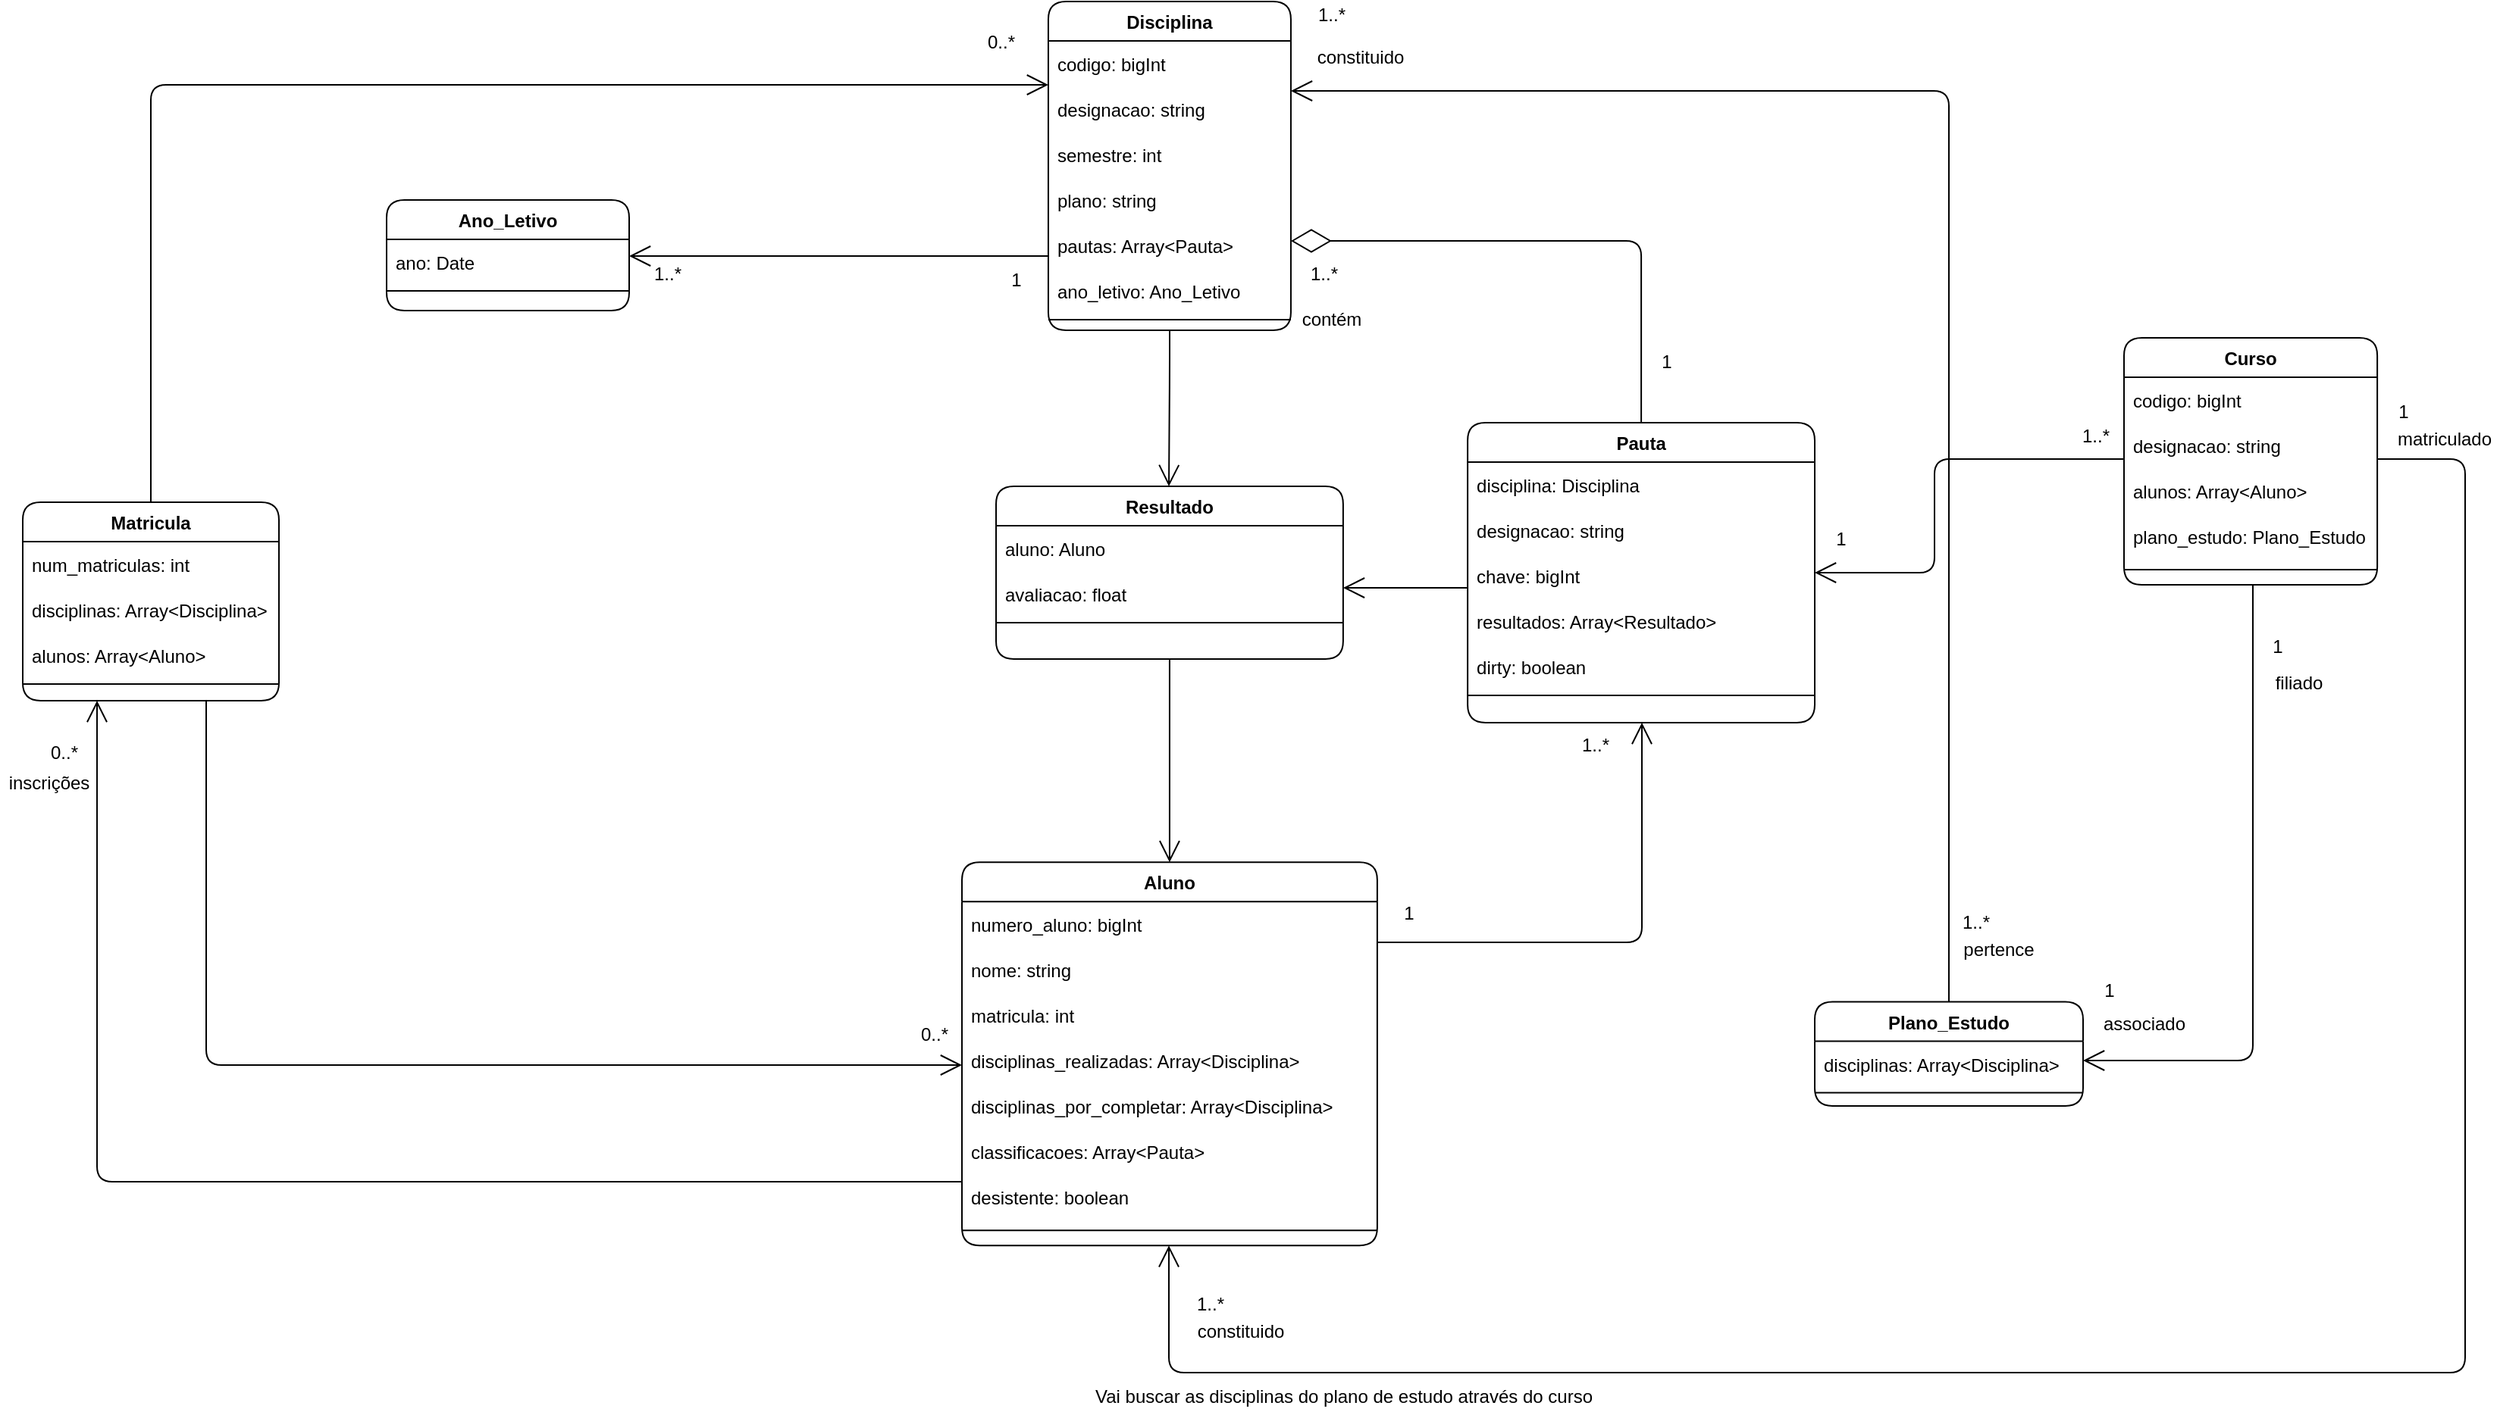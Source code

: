<mxfile version="15.8.7" type="device" pages="2"><diagram id="C5RBs43oDa-KdzZeNtuy" name="Domain"><mxGraphModel dx="2551" dy="853" grid="0" gridSize="10" guides="1" tooltips="1" connect="1" arrows="1" fold="1" page="0" pageScale="1" pageWidth="827" pageHeight="1169" background="#ffffff" math="0" shadow="0"><root><mxCell id="WIyWlLk6GJQsqaUBKTNV-0"/><mxCell id="WIyWlLk6GJQsqaUBKTNV-1" parent="WIyWlLk6GJQsqaUBKTNV-0"/><mxCell id="zkfFHV4jXpPFQw0GAbJ--6" value="Aluno" style="swimlane;fontStyle=1;align=center;verticalAlign=top;childLayout=stackLayout;horizontal=1;startSize=26;horizontalStack=0;resizeParent=1;resizeLast=0;collapsible=1;marginBottom=0;shadow=0;strokeWidth=1;rounded=1;" parent="WIyWlLk6GJQsqaUBKTNV-1" vertex="1"><mxGeometry x="-551.5" y="699.13" width="273.94" height="253" as="geometry"><mxRectangle x="130" y="380" width="160" height="26" as="alternateBounds"/></mxGeometry></mxCell><mxCell id="UR2TJBWsBLScbNiVcRSA-15" value="numero_aluno: bigInt" style="text;strokeColor=none;fillColor=none;align=left;verticalAlign=middle;spacingLeft=4;spacingRight=4;overflow=hidden;points=[[0,0.5],[1,0.5]];portConstraint=eastwest;rotatable=0;rounded=1;" parent="zkfFHV4jXpPFQw0GAbJ--6" vertex="1"><mxGeometry y="26" width="273.94" height="30" as="geometry"/></mxCell><mxCell id="UR2TJBWsBLScbNiVcRSA-27" value="nome: string" style="text;strokeColor=none;fillColor=none;align=left;verticalAlign=middle;spacingLeft=4;spacingRight=4;overflow=hidden;points=[[0,0.5],[1,0.5]];portConstraint=eastwest;rotatable=0;rounded=1;" parent="zkfFHV4jXpPFQw0GAbJ--6" vertex="1"><mxGeometry y="56" width="273.94" height="30" as="geometry"/></mxCell><mxCell id="UR2TJBWsBLScbNiVcRSA-31" value="matricula: int" style="text;strokeColor=none;fillColor=none;align=left;verticalAlign=middle;spacingLeft=4;spacingRight=4;overflow=hidden;points=[[0,0.5],[1,0.5]];portConstraint=eastwest;rotatable=0;rounded=1;" parent="zkfFHV4jXpPFQw0GAbJ--6" vertex="1"><mxGeometry y="86" width="273.94" height="30" as="geometry"/></mxCell><mxCell id="UR2TJBWsBLScbNiVcRSA-32" value="disciplinas_realizadas: Array&lt;Disciplina&gt;" style="text;strokeColor=none;fillColor=none;align=left;verticalAlign=middle;spacingLeft=4;spacingRight=4;overflow=hidden;points=[[0,0.5],[1,0.5]];portConstraint=eastwest;rotatable=0;rounded=1;" parent="zkfFHV4jXpPFQw0GAbJ--6" vertex="1"><mxGeometry y="116" width="273.94" height="30" as="geometry"/></mxCell><mxCell id="uTA94WAb0osCj5oo_hm_-12" value="disciplinas_por_completar: Array&lt;Disciplina&gt;" style="text;strokeColor=none;fillColor=none;align=left;verticalAlign=middle;spacingLeft=4;spacingRight=4;overflow=hidden;points=[[0,0.5],[1,0.5]];portConstraint=eastwest;rotatable=0;rounded=1;" parent="zkfFHV4jXpPFQw0GAbJ--6" vertex="1"><mxGeometry y="146" width="273.94" height="30" as="geometry"/></mxCell><mxCell id="UR2TJBWsBLScbNiVcRSA-33" value="classificacoes: Array&lt;Pauta&gt;" style="text;strokeColor=none;fillColor=none;align=left;verticalAlign=middle;spacingLeft=4;spacingRight=4;overflow=hidden;points=[[0,0.5],[1,0.5]];portConstraint=eastwest;rotatable=0;rounded=1;" parent="zkfFHV4jXpPFQw0GAbJ--6" vertex="1"><mxGeometry y="176" width="273.94" height="30" as="geometry"/></mxCell><mxCell id="UR2TJBWsBLScbNiVcRSA-49" value="desistente: boolean" style="text;strokeColor=none;fillColor=none;align=left;verticalAlign=middle;spacingLeft=4;spacingRight=4;overflow=hidden;points=[[0,0.5],[1,0.5]];portConstraint=eastwest;rotatable=0;rounded=1;" parent="zkfFHV4jXpPFQw0GAbJ--6" vertex="1"><mxGeometry y="206" width="273.94" height="30" as="geometry"/></mxCell><mxCell id="zkfFHV4jXpPFQw0GAbJ--9" value="" style="line;html=1;strokeWidth=1;align=left;verticalAlign=middle;spacingTop=-1;spacingLeft=3;spacingRight=3;rotatable=0;labelPosition=right;points=[];portConstraint=eastwest;rounded=1;" parent="zkfFHV4jXpPFQw0GAbJ--6" vertex="1"><mxGeometry y="236" width="273.94" height="14" as="geometry"/></mxCell><mxCell id="zkfFHV4jXpPFQw0GAbJ--13" value="Disciplina" style="swimlane;fontStyle=1;align=center;verticalAlign=top;childLayout=stackLayout;horizontal=1;startSize=26;horizontalStack=0;resizeParent=1;resizeLast=0;collapsible=1;marginBottom=0;shadow=0;strokeWidth=1;rounded=1;" parent="WIyWlLk6GJQsqaUBKTNV-1" vertex="1"><mxGeometry x="-494.53" y="131" width="160" height="217" as="geometry"><mxRectangle x="340" y="380" width="170" height="26" as="alternateBounds"/></mxGeometry></mxCell><mxCell id="UR2TJBWsBLScbNiVcRSA-8" value="codigo: bigInt" style="text;strokeColor=none;fillColor=none;align=left;verticalAlign=middle;spacingLeft=4;spacingRight=4;overflow=hidden;points=[[0,0.5],[1,0.5]];portConstraint=eastwest;rotatable=0;rounded=1;" parent="zkfFHV4jXpPFQw0GAbJ--13" vertex="1"><mxGeometry y="26" width="160" height="30" as="geometry"/></mxCell><mxCell id="UR2TJBWsBLScbNiVcRSA-9" value="designacao: string" style="text;strokeColor=none;fillColor=none;align=left;verticalAlign=middle;spacingLeft=4;spacingRight=4;overflow=hidden;points=[[0,0.5],[1,0.5]];portConstraint=eastwest;rotatable=0;rounded=1;" parent="zkfFHV4jXpPFQw0GAbJ--13" vertex="1"><mxGeometry y="56" width="160" height="30" as="geometry"/></mxCell><mxCell id="UR2TJBWsBLScbNiVcRSA-10" value="semestre: int" style="text;strokeColor=none;fillColor=none;align=left;verticalAlign=middle;spacingLeft=4;spacingRight=4;overflow=hidden;points=[[0,0.5],[1,0.5]];portConstraint=eastwest;rotatable=0;rounded=1;" parent="zkfFHV4jXpPFQw0GAbJ--13" vertex="1"><mxGeometry y="86" width="160" height="30" as="geometry"/></mxCell><mxCell id="UR2TJBWsBLScbNiVcRSA-11" value="plano: string" style="text;strokeColor=none;fillColor=none;align=left;verticalAlign=middle;spacingLeft=4;spacingRight=4;overflow=hidden;points=[[0,0.5],[1,0.5]];portConstraint=eastwest;rotatable=0;rounded=1;" parent="zkfFHV4jXpPFQw0GAbJ--13" vertex="1"><mxGeometry y="116" width="160" height="30" as="geometry"/></mxCell><mxCell id="N3TRWsYscGe3pwMYAqCl-20" value="pautas: Array&lt;Pauta&gt;" style="text;strokeColor=none;fillColor=none;align=left;verticalAlign=middle;spacingLeft=4;spacingRight=4;overflow=hidden;points=[[0,0.5],[1,0.5]];portConstraint=eastwest;rotatable=0;rounded=1;" parent="zkfFHV4jXpPFQw0GAbJ--13" vertex="1"><mxGeometry y="146" width="160" height="30" as="geometry"/></mxCell><mxCell id="DG8GQb8gX4Vhp76S3yIj-17" value="ano_letivo: Ano_Letivo" style="text;strokeColor=none;fillColor=none;align=left;verticalAlign=middle;spacingLeft=4;spacingRight=4;overflow=hidden;points=[[0,0.5],[1,0.5]];portConstraint=eastwest;rotatable=0;rounded=1;" parent="zkfFHV4jXpPFQw0GAbJ--13" vertex="1"><mxGeometry y="176" width="160" height="30" as="geometry"/></mxCell><mxCell id="zkfFHV4jXpPFQw0GAbJ--15" value="" style="line;html=1;strokeWidth=1;align=left;verticalAlign=middle;spacingTop=-1;spacingLeft=3;spacingRight=3;rotatable=0;labelPosition=right;points=[];portConstraint=eastwest;rounded=1;" parent="zkfFHV4jXpPFQw0GAbJ--13" vertex="1"><mxGeometry y="206" width="160" height="8" as="geometry"/></mxCell><mxCell id="zkfFHV4jXpPFQw0GAbJ--17" value="Curso" style="swimlane;fontStyle=1;align=center;verticalAlign=top;childLayout=stackLayout;horizontal=1;startSize=26;horizontalStack=0;resizeParent=1;resizeLast=0;collapsible=1;marginBottom=0;shadow=0;strokeWidth=1;rounded=1;" parent="WIyWlLk6GJQsqaUBKTNV-1" vertex="1"><mxGeometry x="215" y="353" width="167.06" height="163" as="geometry"><mxRectangle x="550" y="140" width="160" height="26" as="alternateBounds"/></mxGeometry></mxCell><mxCell id="uTA94WAb0osCj5oo_hm_-13" value="codigo: bigInt" style="text;strokeColor=none;fillColor=none;align=left;verticalAlign=middle;spacingLeft=4;spacingRight=4;overflow=hidden;points=[[0,0.5],[1,0.5]];portConstraint=eastwest;rotatable=0;rounded=1;" parent="zkfFHV4jXpPFQw0GAbJ--17" vertex="1"><mxGeometry y="26" width="167.06" height="30" as="geometry"/></mxCell><mxCell id="tkzi9m6gDOECTJgAiZ27-0" value="designacao: string" style="text;strokeColor=none;fillColor=none;align=left;verticalAlign=middle;spacingLeft=4;spacingRight=4;overflow=hidden;points=[[0,0.5],[1,0.5]];portConstraint=eastwest;rotatable=0;rounded=1;" parent="zkfFHV4jXpPFQw0GAbJ--17" vertex="1"><mxGeometry y="56" width="167.06" height="30" as="geometry"/></mxCell><mxCell id="UR2TJBWsBLScbNiVcRSA-45" value="alunos: Array&lt;Aluno&gt;" style="text;strokeColor=none;fillColor=none;align=left;verticalAlign=middle;spacingLeft=4;spacingRight=4;overflow=hidden;points=[[0,0.5],[1,0.5]];portConstraint=eastwest;rotatable=0;rounded=1;" parent="zkfFHV4jXpPFQw0GAbJ--17" vertex="1"><mxGeometry y="86" width="167.06" height="30" as="geometry"/></mxCell><mxCell id="UR2TJBWsBLScbNiVcRSA-46" value="plano_estudo: Plano_Estudo" style="text;strokeColor=none;fillColor=none;align=left;verticalAlign=middle;spacingLeft=4;spacingRight=4;overflow=hidden;points=[[0,0.5],[1,0.5]];portConstraint=eastwest;rotatable=0;rounded=1;" parent="zkfFHV4jXpPFQw0GAbJ--17" vertex="1"><mxGeometry y="116" width="167.06" height="30" as="geometry"/></mxCell><mxCell id="zkfFHV4jXpPFQw0GAbJ--23" value="" style="line;html=1;strokeWidth=1;align=left;verticalAlign=middle;spacingTop=-1;spacingLeft=3;spacingRight=3;rotatable=0;labelPosition=right;points=[];portConstraint=eastwest;rounded=1;" parent="zkfFHV4jXpPFQw0GAbJ--17" vertex="1"><mxGeometry y="146" width="167.06" height="14" as="geometry"/></mxCell><mxCell id="hwkee3ksfvGBxhX7THaI-0" value="Plano_Estudo" style="swimlane;fontStyle=1;align=center;verticalAlign=top;childLayout=stackLayout;horizontal=1;startSize=26;horizontalStack=0;resizeParent=1;resizeLast=0;collapsible=1;marginBottom=0;shadow=0;strokeWidth=1;rounded=1;" parent="WIyWlLk6GJQsqaUBKTNV-1" vertex="1"><mxGeometry x="11" y="791.25" width="177" height="68.75" as="geometry"><mxRectangle x="550" y="140" width="160" height="26" as="alternateBounds"/></mxGeometry></mxCell><mxCell id="UR2TJBWsBLScbNiVcRSA-47" value="disciplinas: Array&lt;Disciplina&gt;" style="text;strokeColor=none;fillColor=none;align=left;verticalAlign=middle;spacingLeft=4;spacingRight=4;overflow=hidden;points=[[0,0.5],[1,0.5]];portConstraint=eastwest;rotatable=0;rounded=1;" parent="hwkee3ksfvGBxhX7THaI-0" vertex="1"><mxGeometry y="26" width="177" height="30" as="geometry"/></mxCell><mxCell id="hwkee3ksfvGBxhX7THaI-6" value="" style="line;html=1;strokeWidth=1;align=left;verticalAlign=middle;spacingTop=-1;spacingLeft=3;spacingRight=3;rotatable=0;labelPosition=right;points=[];portConstraint=eastwest;rounded=1;" parent="hwkee3ksfvGBxhX7THaI-0" vertex="1"><mxGeometry y="56" width="177" height="8" as="geometry"/></mxCell><mxCell id="hwkee3ksfvGBxhX7THaI-14" value="" style="endArrow=open;endFill=1;endSize=12;html=1;edgeStyle=orthogonalEdgeStyle;" parent="WIyWlLk6GJQsqaUBKTNV-1" source="hwkee3ksfvGBxhX7THaI-0" target="zkfFHV4jXpPFQw0GAbJ--13" edge="1"><mxGeometry width="160" relative="1" as="geometry"><mxPoint x="285.94" y="684.443" as="sourcePoint"/><mxPoint x="57.94" y="802.557" as="targetPoint"/><Array as="points"><mxPoint x="99" y="190"/></Array></mxGeometry></mxCell><mxCell id="hwkee3ksfvGBxhX7THaI-19" value="" style="endArrow=open;endFill=1;endSize=12;html=1;edgeStyle=orthogonalEdgeStyle;" parent="WIyWlLk6GJQsqaUBKTNV-1" source="zkfFHV4jXpPFQw0GAbJ--17" target="hwkee3ksfvGBxhX7THaI-0" edge="1"><mxGeometry width="160" relative="1" as="geometry"><mxPoint x="247.94" y="795" as="sourcePoint"/><mxPoint x="317.94" y="785" as="targetPoint"/><Array as="points"><mxPoint x="300" y="830"/></Array></mxGeometry></mxCell><mxCell id="hwkee3ksfvGBxhX7THaI-20" value="Pauta" style="swimlane;fontStyle=1;align=center;verticalAlign=top;childLayout=stackLayout;horizontal=1;startSize=26;horizontalStack=0;resizeParent=1;resizeLast=0;collapsible=1;marginBottom=0;shadow=0;strokeWidth=1;rounded=1;" parent="WIyWlLk6GJQsqaUBKTNV-1" vertex="1"><mxGeometry x="-217.94" y="409" width="228.94" height="198" as="geometry"><mxRectangle x="130" y="380" width="160" height="26" as="alternateBounds"/></mxGeometry></mxCell><mxCell id="uTA94WAb0osCj5oo_hm_-18" value="disciplina: Disciplina" style="text;strokeColor=none;fillColor=none;align=left;verticalAlign=middle;spacingLeft=4;spacingRight=4;overflow=hidden;points=[[0,0.5],[1,0.5]];portConstraint=eastwest;rotatable=0;rounded=1;" parent="hwkee3ksfvGBxhX7THaI-20" vertex="1"><mxGeometry y="26" width="228.94" height="30" as="geometry"/></mxCell><mxCell id="7ceqqwsO9wFEYcHVzH23-1" value="designacao: string" style="text;strokeColor=none;fillColor=none;align=left;verticalAlign=middle;spacingLeft=4;spacingRight=4;overflow=hidden;points=[[0,0.5],[1,0.5]];portConstraint=eastwest;rotatable=0;rounded=1;" parent="hwkee3ksfvGBxhX7THaI-20" vertex="1"><mxGeometry y="56" width="228.94" height="30" as="geometry"/></mxCell><mxCell id="7ceqqwsO9wFEYcHVzH23-0" value="chave: bigInt" style="text;strokeColor=none;fillColor=none;align=left;verticalAlign=middle;spacingLeft=4;spacingRight=4;overflow=hidden;points=[[0,0.5],[1,0.5]];portConstraint=eastwest;rotatable=0;rounded=1;" parent="hwkee3ksfvGBxhX7THaI-20" vertex="1"><mxGeometry y="86" width="228.94" height="30" as="geometry"/></mxCell><mxCell id="UR2TJBWsBLScbNiVcRSA-24" value="resultados: Array&lt;Resultado&gt;" style="text;strokeColor=none;fillColor=none;align=left;verticalAlign=middle;spacingLeft=4;spacingRight=4;overflow=hidden;points=[[0,0.5],[1,0.5]];portConstraint=eastwest;rotatable=0;rounded=1;" parent="hwkee3ksfvGBxhX7THaI-20" vertex="1"><mxGeometry y="116" width="228.94" height="30" as="geometry"/></mxCell><mxCell id="UR2TJBWsBLScbNiVcRSA-25" value="dirty: boolean" style="text;strokeColor=none;fillColor=none;align=left;verticalAlign=middle;spacingLeft=4;spacingRight=4;overflow=hidden;points=[[0,0.5],[1,0.5]];portConstraint=eastwest;rotatable=0;rounded=1;" parent="hwkee3ksfvGBxhX7THaI-20" vertex="1"><mxGeometry y="146" width="228.94" height="30" as="geometry"/></mxCell><mxCell id="hwkee3ksfvGBxhX7THaI-21" value="" style="line;html=1;strokeWidth=1;align=left;verticalAlign=middle;spacingTop=-1;spacingLeft=3;spacingRight=3;rotatable=0;labelPosition=right;points=[];portConstraint=eastwest;rounded=1;" parent="hwkee3ksfvGBxhX7THaI-20" vertex="1"><mxGeometry y="176" width="228.94" height="8" as="geometry"/></mxCell><mxCell id="hwkee3ksfvGBxhX7THaI-27" value="" style="endArrow=open;endFill=1;endSize=12;html=1;edgeStyle=orthogonalEdgeStyle;" parent="WIyWlLk6GJQsqaUBKTNV-1" source="UR2TJBWsBLScbNiVcRSA-34" target="zkfFHV4jXpPFQw0GAbJ--13" edge="1"><mxGeometry width="160" relative="1" as="geometry"><mxPoint x="-290" y="784" as="sourcePoint"/><mxPoint x="57.94" y="865" as="targetPoint"/><Array as="points"><mxPoint x="-1086" y="186"/></Array></mxGeometry></mxCell><mxCell id="hwkee3ksfvGBxhX7THaI-58" value="" style="endArrow=open;endFill=1;endSize=12;html=1;edgeStyle=orthogonalEdgeStyle;strokeColor=default;" parent="WIyWlLk6GJQsqaUBKTNV-1" source="zkfFHV4jXpPFQw0GAbJ--17" target="zkfFHV4jXpPFQw0GAbJ--6" edge="1"><mxGeometry width="160" relative="1" as="geometry"><mxPoint x="-20" y="580" as="sourcePoint"/><mxPoint x="140" y="580" as="targetPoint"/><Array as="points"><mxPoint x="440" y="433"/><mxPoint x="440" y="1036"/><mxPoint x="-415" y="1036"/></Array></mxGeometry></mxCell><mxCell id="UR2TJBWsBLScbNiVcRSA-34" value="Matricula" style="swimlane;fontStyle=1;align=center;verticalAlign=top;childLayout=stackLayout;horizontal=1;startSize=26;horizontalStack=0;resizeParent=1;resizeLast=0;collapsible=1;marginBottom=0;shadow=0;strokeWidth=1;rounded=1;" parent="WIyWlLk6GJQsqaUBKTNV-1" vertex="1"><mxGeometry x="-1171" y="461.5" width="169" height="131" as="geometry"><mxRectangle x="130" y="380" width="160" height="26" as="alternateBounds"/></mxGeometry></mxCell><mxCell id="UR2TJBWsBLScbNiVcRSA-35" value="num_matriculas: int" style="text;strokeColor=none;fillColor=none;align=left;verticalAlign=middle;spacingLeft=4;spacingRight=4;overflow=hidden;points=[[0,0.5],[1,0.5]];portConstraint=eastwest;rotatable=0;rounded=1;" parent="UR2TJBWsBLScbNiVcRSA-34" vertex="1"><mxGeometry y="26" width="169" height="30" as="geometry"/></mxCell><mxCell id="UR2TJBWsBLScbNiVcRSA-42" value="disciplinas: Array&lt;Disciplina&gt;" style="text;strokeColor=none;fillColor=none;align=left;verticalAlign=middle;spacingLeft=4;spacingRight=4;overflow=hidden;points=[[0,0.5],[1,0.5]];portConstraint=eastwest;rotatable=0;rounded=1;" parent="UR2TJBWsBLScbNiVcRSA-34" vertex="1"><mxGeometry y="56" width="169" height="30" as="geometry"/></mxCell><mxCell id="UR2TJBWsBLScbNiVcRSA-43" value="alunos: Array&lt;Aluno&gt;" style="text;strokeColor=none;fillColor=none;align=left;verticalAlign=middle;spacingLeft=4;spacingRight=4;overflow=hidden;points=[[0,0.5],[1,0.5]];portConstraint=eastwest;rotatable=0;rounded=1;" parent="UR2TJBWsBLScbNiVcRSA-34" vertex="1"><mxGeometry y="86" width="169" height="30" as="geometry"/></mxCell><mxCell id="UR2TJBWsBLScbNiVcRSA-41" value="" style="line;html=1;strokeWidth=1;align=left;verticalAlign=middle;spacingTop=-1;spacingLeft=3;spacingRight=3;rotatable=0;labelPosition=right;points=[];portConstraint=eastwest;rounded=1;" parent="UR2TJBWsBLScbNiVcRSA-34" vertex="1"><mxGeometry y="116" width="169" height="8" as="geometry"/></mxCell><mxCell id="N3TRWsYscGe3pwMYAqCl-25" value="" style="endArrow=open;endFill=1;endSize=12;html=1;rounded=1;strokeColor=default;edgeStyle=orthogonalEdgeStyle;" parent="WIyWlLk6GJQsqaUBKTNV-1" source="UR2TJBWsBLScbNiVcRSA-34" target="zkfFHV4jXpPFQw0GAbJ--6" edge="1"><mxGeometry width="160" relative="1" as="geometry"><mxPoint x="-200" y="547" as="sourcePoint"/><mxPoint x="-40" y="547" as="targetPoint"/><Array as="points"><mxPoint x="-1050" y="833"/></Array></mxGeometry></mxCell><mxCell id="uTA94WAb0osCj5oo_hm_-15" value="" style="endArrow=open;endFill=1;endSize=12;html=1;rounded=1;edgeStyle=orthogonalEdgeStyle;" parent="WIyWlLk6GJQsqaUBKTNV-1" source="zkfFHV4jXpPFQw0GAbJ--17" target="hwkee3ksfvGBxhX7THaI-20" edge="1"><mxGeometry width="160" relative="1" as="geometry"><mxPoint x="-132" y="597" as="sourcePoint"/><mxPoint x="28" y="597" as="targetPoint"/><Array as="points"><mxPoint x="90" y="433"/><mxPoint x="90" y="508"/></Array></mxGeometry></mxCell><mxCell id="uTA94WAb0osCj5oo_hm_-22" value="" style="endArrow=open;endFill=1;endSize=12;html=1;rounded=1;edgeStyle=orthogonalEdgeStyle;" parent="WIyWlLk6GJQsqaUBKTNV-1" source="zkfFHV4jXpPFQw0GAbJ--6" target="UR2TJBWsBLScbNiVcRSA-34" edge="1"><mxGeometry width="160" relative="1" as="geometry"><mxPoint x="-422" y="642" as="sourcePoint"/><mxPoint x="-262" y="642" as="targetPoint"/><Array as="points"><mxPoint x="-1122" y="910"/></Array></mxGeometry></mxCell><mxCell id="6FzKPT1XtyOvHzaRBiAs-0" value="" style="endArrow=diamondThin;endFill=0;endSize=24;html=1;edgeStyle=orthogonalEdgeStyle;rounded=1;" parent="WIyWlLk6GJQsqaUBKTNV-1" source="hwkee3ksfvGBxhX7THaI-20" target="zkfFHV4jXpPFQw0GAbJ--13" edge="1"><mxGeometry width="160" relative="1" as="geometry"><mxPoint x="-269" y="327" as="sourcePoint"/><mxPoint x="-269" y="224" as="targetPoint"/><Array as="points"><mxPoint x="-103" y="289"/></Array></mxGeometry></mxCell><mxCell id="6FzKPT1XtyOvHzaRBiAs-7" value="1" style="text;html=1;align=center;verticalAlign=middle;resizable=0;points=[];autosize=1;strokeColor=none;fillColor=none;" parent="WIyWlLk6GJQsqaUBKTNV-1" vertex="1"><mxGeometry x="307" y="548" width="17" height="18" as="geometry"/></mxCell><mxCell id="6FzKPT1XtyOvHzaRBiAs-8" value="1" style="text;html=1;align=center;verticalAlign=middle;resizable=0;points=[];autosize=1;strokeColor=none;fillColor=none;" parent="WIyWlLk6GJQsqaUBKTNV-1" vertex="1"><mxGeometry x="196" y="775" width="17" height="18" as="geometry"/></mxCell><mxCell id="6FzKPT1XtyOvHzaRBiAs-9" value="associado" style="text;html=1;align=center;verticalAlign=middle;resizable=0;points=[];autosize=1;strokeColor=none;fillColor=none;" parent="WIyWlLk6GJQsqaUBKTNV-1" vertex="1"><mxGeometry x="196" y="797" width="64" height="18" as="geometry"/></mxCell><mxCell id="6FzKPT1XtyOvHzaRBiAs-10" value="filiado" style="text;html=1;align=center;verticalAlign=middle;resizable=0;points=[];autosize=1;strokeColor=none;fillColor=none;" parent="WIyWlLk6GJQsqaUBKTNV-1" vertex="1"><mxGeometry x="309" y="572" width="41" height="18" as="geometry"/></mxCell><mxCell id="6FzKPT1XtyOvHzaRBiAs-11" value="1" style="text;html=1;align=center;verticalAlign=middle;resizable=0;points=[];autosize=1;strokeColor=none;fillColor=none;" parent="WIyWlLk6GJQsqaUBKTNV-1" vertex="1"><mxGeometry x="390" y="393" width="17" height="18" as="geometry"/></mxCell><mxCell id="6FzKPT1XtyOvHzaRBiAs-12" value="matriculado" style="text;html=1;align=center;verticalAlign=middle;resizable=0;points=[];autosize=1;strokeColor=none;fillColor=none;" parent="WIyWlLk6GJQsqaUBKTNV-1" vertex="1"><mxGeometry x="390" y="411" width="72" height="18" as="geometry"/></mxCell><mxCell id="6FzKPT1XtyOvHzaRBiAs-13" value="constituido" style="text;html=1;align=center;verticalAlign=middle;resizable=0;points=[];autosize=1;strokeColor=none;fillColor=none;" parent="WIyWlLk6GJQsqaUBKTNV-1" vertex="1"><mxGeometry x="-401.53" y="1000" width="67" height="18" as="geometry"/></mxCell><mxCell id="6FzKPT1XtyOvHzaRBiAs-14" value="1..*" style="text;html=1;align=center;verticalAlign=middle;resizable=0;points=[];autosize=1;strokeColor=none;fillColor=none;" parent="WIyWlLk6GJQsqaUBKTNV-1" vertex="1"><mxGeometry x="-401.53" y="982" width="28" height="18" as="geometry"/></mxCell><mxCell id="6FzKPT1XtyOvHzaRBiAs-16" value="1..*" style="text;html=1;align=center;verticalAlign=middle;resizable=0;points=[];autosize=1;strokeColor=none;fillColor=none;" parent="WIyWlLk6GJQsqaUBKTNV-1" vertex="1"><mxGeometry x="-322.03" y="131" width="28" height="18" as="geometry"/></mxCell><mxCell id="6FzKPT1XtyOvHzaRBiAs-17" value="constituido" style="text;html=1;align=center;verticalAlign=middle;resizable=0;points=[];autosize=1;strokeColor=none;fillColor=none;" parent="WIyWlLk6GJQsqaUBKTNV-1" vertex="1"><mxGeometry x="-322.03" y="159" width="67" height="18" as="geometry"/></mxCell><mxCell id="6FzKPT1XtyOvHzaRBiAs-18" value="1..*" style="text;html=1;align=center;verticalAlign=middle;resizable=0;points=[];autosize=1;strokeColor=none;fillColor=none;" parent="WIyWlLk6GJQsqaUBKTNV-1" vertex="1"><mxGeometry x="103" y="730" width="28" height="18" as="geometry"/></mxCell><mxCell id="6FzKPT1XtyOvHzaRBiAs-19" value="pertence" style="text;html=1;align=center;verticalAlign=middle;resizable=0;points=[];autosize=1;strokeColor=none;fillColor=none;" parent="WIyWlLk6GJQsqaUBKTNV-1" vertex="1"><mxGeometry x="103" y="748" width="57" height="18" as="geometry"/></mxCell><mxCell id="6FzKPT1XtyOvHzaRBiAs-26" value="0..*" style="text;html=1;align=center;verticalAlign=middle;resizable=0;points=[];autosize=1;strokeColor=none;fillColor=none;" parent="WIyWlLk6GJQsqaUBKTNV-1" vertex="1"><mxGeometry x="-1158" y="618" width="28" height="18" as="geometry"/></mxCell><mxCell id="6FzKPT1XtyOvHzaRBiAs-27" value="inscrições" style="text;html=1;align=center;verticalAlign=middle;resizable=0;points=[];autosize=1;strokeColor=none;fillColor=none;" parent="WIyWlLk6GJQsqaUBKTNV-1" vertex="1"><mxGeometry x="-1186" y="638" width="63" height="18" as="geometry"/></mxCell><mxCell id="6FzKPT1XtyOvHzaRBiAs-30" value="0..*" style="text;html=1;align=center;verticalAlign=middle;resizable=0;points=[];autosize=1;strokeColor=none;fillColor=none;" parent="WIyWlLk6GJQsqaUBKTNV-1" vertex="1"><mxGeometry x="-584.5" y="804" width="28" height="18" as="geometry"/></mxCell><mxCell id="6FzKPT1XtyOvHzaRBiAs-39" value="0..*" style="text;html=1;align=center;verticalAlign=middle;resizable=0;points=[];autosize=1;strokeColor=none;fillColor=none;" parent="WIyWlLk6GJQsqaUBKTNV-1" vertex="1"><mxGeometry x="-540" y="149" width="28" height="18" as="geometry"/></mxCell><mxCell id="6FzKPT1XtyOvHzaRBiAs-46" value="1..*" style="text;html=1;align=center;verticalAlign=middle;resizable=0;points=[];autosize=1;strokeColor=none;fillColor=none;" parent="WIyWlLk6GJQsqaUBKTNV-1" vertex="1"><mxGeometry x="-327" y="302" width="28" height="18" as="geometry"/></mxCell><mxCell id="6FzKPT1XtyOvHzaRBiAs-47" value="1..*" style="text;html=1;align=center;verticalAlign=middle;resizable=0;points=[];autosize=1;strokeColor=none;fillColor=none;" parent="WIyWlLk6GJQsqaUBKTNV-1" vertex="1"><mxGeometry x="-148" y="613" width="28" height="18" as="geometry"/></mxCell><mxCell id="6FzKPT1XtyOvHzaRBiAs-48" value="1" style="text;html=1;align=center;verticalAlign=middle;resizable=0;points=[];autosize=1;strokeColor=none;fillColor=none;" parent="WIyWlLk6GJQsqaUBKTNV-1" vertex="1"><mxGeometry x="-96" y="360" width="17" height="18" as="geometry"/></mxCell><mxCell id="6FzKPT1XtyOvHzaRBiAs-49" value="1" style="text;html=1;align=center;verticalAlign=middle;resizable=0;points=[];autosize=1;strokeColor=none;fillColor=none;" parent="WIyWlLk6GJQsqaUBKTNV-1" vertex="1"><mxGeometry x="-266" y="724" width="17" height="18" as="geometry"/></mxCell><mxCell id="3mit8cqIf02UGr8nP9oD-0" value="contém" style="text;html=1;align=center;verticalAlign=middle;resizable=0;points=[];autosize=1;strokeColor=none;fillColor=none;" parent="WIyWlLk6GJQsqaUBKTNV-1" vertex="1"><mxGeometry x="-333" y="332" width="49" height="18" as="geometry"/></mxCell><mxCell id="3mit8cqIf02UGr8nP9oD-2" value="" style="endArrow=open;endFill=1;endSize=12;html=1;rounded=1;edgeStyle=orthogonalEdgeStyle;" parent="WIyWlLk6GJQsqaUBKTNV-1" source="zkfFHV4jXpPFQw0GAbJ--6" target="hwkee3ksfvGBxhX7THaI-20" edge="1"><mxGeometry width="160" relative="1" as="geometry"><mxPoint x="-254" y="596" as="sourcePoint"/><mxPoint x="-94" y="596" as="targetPoint"/><Array as="points"><mxPoint x="-103" y="752"/></Array></mxGeometry></mxCell><mxCell id="Cous7RWv1DzX8QVO5OMC-1" value="1..*" style="text;html=1;align=center;verticalAlign=middle;resizable=0;points=[];autosize=1;strokeColor=none;fillColor=none;fontColor=default;" parent="WIyWlLk6GJQsqaUBKTNV-1" vertex="1"><mxGeometry x="182" y="409" width="28" height="18" as="geometry"/></mxCell><mxCell id="Cous7RWv1DzX8QVO5OMC-2" value="1" style="text;html=1;align=center;verticalAlign=middle;resizable=0;points=[];autosize=1;strokeColor=none;fillColor=none;fontColor=default;" parent="WIyWlLk6GJQsqaUBKTNV-1" vertex="1"><mxGeometry x="19" y="477" width="17" height="18" as="geometry"/></mxCell><mxCell id="DG8GQb8gX4Vhp76S3yIj-0" value="Ano_Letivo" style="swimlane;fontStyle=1;align=center;verticalAlign=top;childLayout=stackLayout;horizontal=1;startSize=26;horizontalStack=0;resizeParent=1;resizeLast=0;collapsible=1;marginBottom=0;shadow=0;strokeWidth=1;rounded=1;" parent="WIyWlLk6GJQsqaUBKTNV-1" vertex="1"><mxGeometry x="-931" y="262" width="160" height="73" as="geometry"><mxRectangle x="340" y="380" width="170" height="26" as="alternateBounds"/></mxGeometry></mxCell><mxCell id="DG8GQb8gX4Vhp76S3yIj-6" value="ano: Date" style="text;strokeColor=none;fillColor=none;align=left;verticalAlign=middle;spacingLeft=4;spacingRight=4;overflow=hidden;points=[[0,0.5],[1,0.5]];portConstraint=eastwest;rotatable=0;rounded=1;" parent="DG8GQb8gX4Vhp76S3yIj-0" vertex="1"><mxGeometry y="26" width="160" height="30" as="geometry"/></mxCell><mxCell id="DG8GQb8gX4Vhp76S3yIj-7" value="" style="line;html=1;strokeWidth=1;align=left;verticalAlign=middle;spacingTop=-1;spacingLeft=3;spacingRight=3;rotatable=0;labelPosition=right;points=[];portConstraint=eastwest;rounded=1;" parent="DG8GQb8gX4Vhp76S3yIj-0" vertex="1"><mxGeometry y="56" width="160" height="8" as="geometry"/></mxCell><mxCell id="DG8GQb8gX4Vhp76S3yIj-12" value="" style="endArrow=open;endFill=1;endSize=12;html=1;rounded=1;edgeStyle=orthogonalEdgeStyle;" parent="WIyWlLk6GJQsqaUBKTNV-1" source="zkfFHV4jXpPFQw0GAbJ--13" target="DG8GQb8gX4Vhp76S3yIj-0" edge="1"><mxGeometry width="160" relative="1" as="geometry"><mxPoint x="-405" y="702.5" as="sourcePoint"/><mxPoint x="-405" y="562" as="targetPoint"/><Array as="points"><mxPoint x="-618" y="299"/><mxPoint x="-618" y="299"/></Array></mxGeometry></mxCell><mxCell id="DG8GQb8gX4Vhp76S3yIj-23" value="1" style="text;html=1;align=center;verticalAlign=middle;resizable=0;points=[];autosize=1;strokeColor=none;fillColor=none;" parent="WIyWlLk6GJQsqaUBKTNV-1" vertex="1"><mxGeometry x="-525" y="306" width="17" height="18" as="geometry"/></mxCell><mxCell id="DG8GQb8gX4Vhp76S3yIj-24" value="1..*" style="text;html=1;align=center;verticalAlign=middle;resizable=0;points=[];autosize=1;strokeColor=none;fillColor=none;" parent="WIyWlLk6GJQsqaUBKTNV-1" vertex="1"><mxGeometry x="-760" y="302" width="28" height="18" as="geometry"/></mxCell><mxCell id="09FcHqoz-NRUdjL067sN-0" value="Vai buscar as disciplinas do plano de estudo através do curso" style="text;html=1;align=center;verticalAlign=middle;resizable=0;points=[];autosize=1;strokeColor=none;fillColor=none;" parent="WIyWlLk6GJQsqaUBKTNV-1" vertex="1"><mxGeometry x="-469" y="1043" width="338" height="18" as="geometry"/></mxCell><mxCell id="P2CmxcCS_NIlpj2zQUe2-17" value="Resultado" style="swimlane;fontStyle=1;align=center;verticalAlign=top;childLayout=stackLayout;horizontal=1;startSize=26;horizontalStack=0;resizeParent=1;resizeLast=0;collapsible=1;marginBottom=0;shadow=0;strokeWidth=1;rounded=1;" vertex="1" parent="WIyWlLk6GJQsqaUBKTNV-1"><mxGeometry x="-529" y="451" width="228.94" height="114" as="geometry"><mxRectangle x="130" y="380" width="160" height="26" as="alternateBounds"/></mxGeometry></mxCell><mxCell id="P2CmxcCS_NIlpj2zQUe2-18" value="aluno: Aluno" style="text;strokeColor=none;fillColor=none;align=left;verticalAlign=middle;spacingLeft=4;spacingRight=4;overflow=hidden;points=[[0,0.5],[1,0.5]];portConstraint=eastwest;rotatable=0;rounded=1;" vertex="1" parent="P2CmxcCS_NIlpj2zQUe2-17"><mxGeometry y="26" width="228.94" height="30" as="geometry"/></mxCell><mxCell id="P2CmxcCS_NIlpj2zQUe2-21" value="avaliacao: float" style="text;strokeColor=none;fillColor=none;align=left;verticalAlign=middle;spacingLeft=4;spacingRight=4;overflow=hidden;points=[[0,0.5],[1,0.5]];portConstraint=eastwest;rotatable=0;rounded=1;" vertex="1" parent="P2CmxcCS_NIlpj2zQUe2-17"><mxGeometry y="56" width="228.94" height="30" as="geometry"/></mxCell><mxCell id="P2CmxcCS_NIlpj2zQUe2-23" value="" style="line;html=1;strokeWidth=1;align=left;verticalAlign=middle;spacingTop=-1;spacingLeft=3;spacingRight=3;rotatable=0;labelPosition=right;points=[];portConstraint=eastwest;rounded=1;" vertex="1" parent="P2CmxcCS_NIlpj2zQUe2-17"><mxGeometry y="86" width="228.94" height="8" as="geometry"/></mxCell><mxCell id="P2CmxcCS_NIlpj2zQUe2-24" value="" style="endArrow=open;endFill=1;endSize=12;html=1;rounded=1;edgeStyle=orthogonalEdgeStyle;" edge="1" parent="WIyWlLk6GJQsqaUBKTNV-1" source="hwkee3ksfvGBxhX7THaI-20" target="P2CmxcCS_NIlpj2zQUe2-17"><mxGeometry width="160" relative="1" as="geometry"><mxPoint x="225" y="443" as="sourcePoint"/><mxPoint x="21" y="518" as="targetPoint"/><Array as="points"><mxPoint x="-237" y="518"/><mxPoint x="-237" y="518"/></Array></mxGeometry></mxCell><mxCell id="P2CmxcCS_NIlpj2zQUe2-26" value="" style="endArrow=open;endFill=1;endSize=12;html=1;rounded=1;edgeStyle=orthogonalEdgeStyle;" edge="1" parent="WIyWlLk6GJQsqaUBKTNV-1" source="P2CmxcCS_NIlpj2zQUe2-17" target="zkfFHV4jXpPFQw0GAbJ--6"><mxGeometry width="160" relative="1" as="geometry"><mxPoint x="-207.94" y="528" as="sourcePoint"/><mxPoint x="-284.29" y="528" as="targetPoint"/><Array as="points"/></mxGeometry></mxCell><mxCell id="P2CmxcCS_NIlpj2zQUe2-27" value="" style="endArrow=open;endFill=1;endSize=12;html=1;rounded=1;edgeStyle=orthogonalEdgeStyle;" edge="1" parent="WIyWlLk6GJQsqaUBKTNV-1" source="zkfFHV4jXpPFQw0GAbJ--13" target="P2CmxcCS_NIlpj2zQUe2-17"><mxGeometry width="160" relative="1" as="geometry"><mxPoint x="-207.94" y="528" as="sourcePoint"/><mxPoint x="-284.29" y="528" as="targetPoint"/><Array as="points"><mxPoint x="-415" y="376"/><mxPoint x="-415" y="376"/></Array></mxGeometry></mxCell></root></mxGraphModel></diagram><diagram id="DHpU4YyazWkhBSFIJddn" name="DB"><mxGraphModel dx="1770" dy="362" grid="0" gridSize="10" guides="1" tooltips="1" connect="1" arrows="1" fold="1" page="0" pageScale="1" pageWidth="827" pageHeight="1169" math="0" shadow="0"><root><mxCell id="WWgk6Xoj-8CL2OLCRmEP-0"/><mxCell id="WWgk6Xoj-8CL2OLCRmEP-1" parent="WWgk6Xoj-8CL2OLCRmEP-0"/><mxCell id="fsQfQrA_xCLD_xY7M0OG-0" value="Aluno" style="swimlane;fontStyle=1;align=center;verticalAlign=top;childLayout=stackLayout;horizontal=1;startSize=26;horizontalStack=0;resizeParent=1;resizeLast=0;collapsible=1;marginBottom=0;shadow=0;strokeWidth=1;rounded=0;sketch=0;labelBackgroundColor=default;" parent="WWgk6Xoj-8CL2OLCRmEP-1" vertex="1"><mxGeometry x="-551.5" y="744" width="273.94" height="266" as="geometry"><mxRectangle x="130" y="380" width="160" height="26" as="alternateBounds"/></mxGeometry></mxCell><mxCell id="Z1LCYvt4ucDe-Km7BVqy-0" value="id PK" style="text;strokeColor=none;fillColor=none;align=left;verticalAlign=middle;spacingLeft=4;spacingRight=4;overflow=hidden;points=[[0,0.5],[1,0.5]];portConstraint=eastwest;rotatable=0;rounded=1;fontStyle=1;shadow=0;" parent="fsQfQrA_xCLD_xY7M0OG-0" vertex="1"><mxGeometry y="26" width="273.94" height="30" as="geometry"/></mxCell><mxCell id="fsQfQrA_xCLD_xY7M0OG-4" value="disciplina_id FK" style="text;strokeColor=none;fillColor=none;align=left;verticalAlign=middle;spacingLeft=4;spacingRight=4;overflow=hidden;points=[[0,0.5],[1,0.5]];portConstraint=eastwest;rotatable=0;rounded=1;fontStyle=1;shadow=0;" parent="fsQfQrA_xCLD_xY7M0OG-0" vertex="1"><mxGeometry y="56" width="273.94" height="30" as="geometry"/></mxCell><mxCell id="fsQfQrA_xCLD_xY7M0OG-6" value="Pauta_id FK" style="text;strokeColor=none;fillColor=none;align=left;verticalAlign=middle;spacingLeft=4;spacingRight=4;overflow=hidden;points=[[0,0.5],[1,0.5]];portConstraint=eastwest;rotatable=0;rounded=1;fontStyle=1;shadow=0;" parent="fsQfQrA_xCLD_xY7M0OG-0" vertex="1"><mxGeometry y="86" width="273.94" height="30" as="geometry"/></mxCell><mxCell id="fsQfQrA_xCLD_xY7M0OG-8" value="ano_letivo_id FK" style="text;strokeColor=none;fillColor=none;align=left;verticalAlign=middle;spacingLeft=4;spacingRight=4;overflow=hidden;points=[[0,0.5],[1,0.5]];portConstraint=eastwest;rotatable=0;rounded=1;shadow=0;fontStyle=1" parent="fsQfQrA_xCLD_xY7M0OG-0" vertex="1"><mxGeometry y="116" width="273.94" height="30" as="geometry"/></mxCell><mxCell id="fsQfQrA_xCLD_xY7M0OG-1" value="num_aluno bigInteger" style="text;strokeColor=none;fillColor=none;align=left;verticalAlign=middle;spacingLeft=4;spacingRight=4;overflow=hidden;points=[[0,0.5],[1,0.5]];portConstraint=eastwest;rotatable=0;rounded=1;shadow=0;" parent="fsQfQrA_xCLD_xY7M0OG-0" vertex="1"><mxGeometry y="146" width="273.94" height="30" as="geometry"/></mxCell><mxCell id="fsQfQrA_xCLD_xY7M0OG-2" value="nome string" style="text;strokeColor=none;fillColor=none;align=left;verticalAlign=middle;spacingLeft=4;spacingRight=4;overflow=hidden;points=[[0,0.5],[1,0.5]];portConstraint=eastwest;rotatable=0;rounded=1;shadow=0;" parent="fsQfQrA_xCLD_xY7M0OG-0" vertex="1"><mxGeometry y="176" width="273.94" height="30" as="geometry"/></mxCell><mxCell id="fsQfQrA_xCLD_xY7M0OG-3" value="matricula integer" style="text;strokeColor=none;fillColor=none;align=left;verticalAlign=middle;spacingLeft=4;spacingRight=4;overflow=hidden;points=[[0,0.5],[1,0.5]];portConstraint=eastwest;rotatable=0;rounded=1;shadow=0;" parent="fsQfQrA_xCLD_xY7M0OG-0" vertex="1"><mxGeometry y="206" width="273.94" height="30" as="geometry"/></mxCell><mxCell id="fsQfQrA_xCLD_xY7M0OG-7" value="desistente boolean" style="text;strokeColor=none;fillColor=none;align=left;verticalAlign=middle;spacingLeft=4;spacingRight=4;overflow=hidden;points=[[0,0.5],[1,0.5]];portConstraint=eastwest;rotatable=0;rounded=1;shadow=0;" parent="fsQfQrA_xCLD_xY7M0OG-0" vertex="1"><mxGeometry y="236" width="273.94" height="30" as="geometry"/></mxCell><mxCell id="fsQfQrA_xCLD_xY7M0OG-10" value="Disciplina" style="swimlane;fontStyle=1;align=center;verticalAlign=top;childLayout=stackLayout;horizontal=1;startSize=26;horizontalStack=0;resizeParent=1;resizeLast=0;collapsible=1;marginBottom=0;shadow=0;strokeWidth=1;rounded=0;sketch=0;labelBackgroundColor=default;" parent="WWgk6Xoj-8CL2OLCRmEP-1" vertex="1"><mxGeometry x="-494.53" y="145" width="160" height="236" as="geometry"><mxRectangle x="340" y="380" width="170" height="26" as="alternateBounds"/></mxGeometry></mxCell><mxCell id="XQAkiGOKgoBR5LVu61YI-0" value="id PK" style="text;strokeColor=none;fillColor=none;align=left;verticalAlign=middle;spacingLeft=4;spacingRight=4;overflow=hidden;points=[[0,0.5],[1,0.5]];portConstraint=eastwest;rotatable=0;rounded=1;fontStyle=1;shadow=0;" parent="fsQfQrA_xCLD_xY7M0OG-10" vertex="1"><mxGeometry y="26" width="160" height="30" as="geometry"/></mxCell><mxCell id="fsQfQrA_xCLD_xY7M0OG-15" value="pauta_id FK" style="text;strokeColor=none;fillColor=none;align=left;verticalAlign=middle;spacingLeft=4;spacingRight=4;overflow=hidden;points=[[0,0.5],[1,0.5]];portConstraint=eastwest;rotatable=0;rounded=1;fontStyle=1;shadow=0;" parent="fsQfQrA_xCLD_xY7M0OG-10" vertex="1"><mxGeometry y="56" width="160" height="30" as="geometry"/></mxCell><mxCell id="fsQfQrA_xCLD_xY7M0OG-16" value="ano_letivo_id FK" style="text;strokeColor=none;fillColor=none;align=left;verticalAlign=middle;spacingLeft=4;spacingRight=4;overflow=hidden;points=[[0,0.5],[1,0.5]];portConstraint=eastwest;rotatable=0;rounded=1;shadow=0;fontStyle=1" parent="fsQfQrA_xCLD_xY7M0OG-10" vertex="1"><mxGeometry y="86" width="160" height="30" as="geometry"/></mxCell><mxCell id="fsQfQrA_xCLD_xY7M0OG-11" value="codigo bigInteger" style="text;strokeColor=none;fillColor=none;align=left;verticalAlign=middle;spacingLeft=4;spacingRight=4;overflow=hidden;points=[[0,0.5],[1,0.5]];portConstraint=eastwest;rotatable=0;rounded=1;shadow=0;" parent="fsQfQrA_xCLD_xY7M0OG-10" vertex="1"><mxGeometry y="116" width="160" height="30" as="geometry"/></mxCell><mxCell id="fsQfQrA_xCLD_xY7M0OG-12" value="designacao string" style="text;strokeColor=none;fillColor=none;align=left;verticalAlign=middle;spacingLeft=4;spacingRight=4;overflow=hidden;points=[[0,0.5],[1,0.5]];portConstraint=eastwest;rotatable=0;rounded=1;shadow=0;" parent="fsQfQrA_xCLD_xY7M0OG-10" vertex="1"><mxGeometry y="146" width="160" height="30" as="geometry"/></mxCell><mxCell id="fsQfQrA_xCLD_xY7M0OG-13" value="semestre integer" style="text;strokeColor=none;fillColor=none;align=left;verticalAlign=middle;spacingLeft=4;spacingRight=4;overflow=hidden;points=[[0,0.5],[1,0.5]];portConstraint=eastwest;rotatable=0;rounded=1;shadow=0;" parent="fsQfQrA_xCLD_xY7M0OG-10" vertex="1"><mxGeometry y="176" width="160" height="30" as="geometry"/></mxCell><mxCell id="fsQfQrA_xCLD_xY7M0OG-14" value="plano string" style="text;strokeColor=none;fillColor=none;align=left;verticalAlign=middle;spacingLeft=4;spacingRight=4;overflow=hidden;points=[[0,0.5],[1,0.5]];portConstraint=eastwest;rotatable=0;rounded=1;shadow=0;" parent="fsQfQrA_xCLD_xY7M0OG-10" vertex="1"><mxGeometry y="206" width="160" height="30" as="geometry"/></mxCell><mxCell id="fsQfQrA_xCLD_xY7M0OG-18" value="Curso" style="swimlane;fontStyle=1;align=center;verticalAlign=top;childLayout=stackLayout;horizontal=1;startSize=26;horizontalStack=0;resizeParent=1;resizeLast=0;collapsible=1;marginBottom=0;shadow=0;strokeWidth=1;rounded=0;sketch=0;labelBackgroundColor=default;" parent="WWgk6Xoj-8CL2OLCRmEP-1" vertex="1"><mxGeometry x="175" y="406" width="167.06" height="177" as="geometry"><mxRectangle x="550" y="140" width="160" height="26" as="alternateBounds"/></mxGeometry></mxCell><mxCell id="Z1LCYvt4ucDe-Km7BVqy-3" value="id PK" style="text;strokeColor=none;fillColor=none;align=left;verticalAlign=middle;spacingLeft=4;spacingRight=4;overflow=hidden;points=[[0,0.5],[1,0.5]];portConstraint=eastwest;rotatable=0;rounded=1;fontStyle=1;shadow=0;" parent="fsQfQrA_xCLD_xY7M0OG-18" vertex="1"><mxGeometry y="26" width="167.06" height="30" as="geometry"/></mxCell><mxCell id="Dlr12jRaiGXW-l3jvH-9-0" value="aluno_id FK" style="text;strokeColor=none;fillColor=none;align=left;verticalAlign=middle;spacingLeft=4;spacingRight=4;overflow=hidden;points=[[0,0.5],[1,0.5]];portConstraint=eastwest;rotatable=0;rounded=1;fontStyle=1;shadow=0;" parent="fsQfQrA_xCLD_xY7M0OG-18" vertex="1"><mxGeometry y="56" width="167.06" height="30" as="geometry"/></mxCell><mxCell id="fsQfQrA_xCLD_xY7M0OG-21" value="plano_estudo_id FK" style="text;strokeColor=none;fillColor=none;align=left;verticalAlign=middle;spacingLeft=4;spacingRight=4;overflow=hidden;points=[[0,0.5],[1,0.5]];portConstraint=eastwest;rotatable=0;rounded=1;fontStyle=1;shadow=0;" parent="fsQfQrA_xCLD_xY7M0OG-18" vertex="1"><mxGeometry y="86" width="167.06" height="30" as="geometry"/></mxCell><mxCell id="fsQfQrA_xCLD_xY7M0OG-22" value="pauta_id FK" style="text;strokeColor=none;fillColor=none;align=left;verticalAlign=middle;spacingLeft=4;spacingRight=4;overflow=hidden;points=[[0,0.5],[1,0.5]];portConstraint=eastwest;rotatable=0;rounded=1;fontStyle=1;shadow=0;" parent="fsQfQrA_xCLD_xY7M0OG-18" vertex="1"><mxGeometry y="116" width="167.06" height="30" as="geometry"/></mxCell><mxCell id="fsQfQrA_xCLD_xY7M0OG-19" value="codigo: bigInteger" style="text;strokeColor=none;fillColor=none;align=left;verticalAlign=middle;spacingLeft=4;spacingRight=4;overflow=hidden;points=[[0,0.5],[1,0.5]];portConstraint=eastwest;rotatable=0;rounded=1;shadow=0;" parent="fsQfQrA_xCLD_xY7M0OG-18" vertex="1"><mxGeometry y="146" width="167.06" height="30" as="geometry"/></mxCell><mxCell id="fsQfQrA_xCLD_xY7M0OG-24" value="Plano_Estudo" style="swimlane;fontStyle=1;align=center;verticalAlign=top;childLayout=stackLayout;horizontal=1;startSize=26;horizontalStack=0;resizeParent=1;resizeLast=0;collapsible=1;marginBottom=0;shadow=0;strokeWidth=1;rounded=0;sketch=0;labelBackgroundColor=default;" parent="WWgk6Xoj-8CL2OLCRmEP-1" vertex="1"><mxGeometry x="30" y="815" width="177" height="88" as="geometry"><mxRectangle x="550" y="140" width="160" height="26" as="alternateBounds"/></mxGeometry></mxCell><mxCell id="Z1LCYvt4ucDe-Km7BVqy-2" value="id PK" style="text;strokeColor=none;fillColor=none;align=left;verticalAlign=middle;spacingLeft=4;spacingRight=4;overflow=hidden;points=[[0,0.5],[1,0.5]];portConstraint=eastwest;rotatable=0;rounded=1;fontStyle=1;shadow=0;" parent="fsQfQrA_xCLD_xY7M0OG-24" vertex="1"><mxGeometry y="26" width="177" height="30" as="geometry"/></mxCell><mxCell id="fsQfQrA_xCLD_xY7M0OG-25" value="disciplina_id FK" style="text;strokeColor=none;fillColor=none;align=left;verticalAlign=middle;spacingLeft=4;spacingRight=4;overflow=hidden;points=[[0,0.5],[1,0.5]];portConstraint=eastwest;rotatable=0;rounded=1;fontStyle=1;shadow=0;" parent="fsQfQrA_xCLD_xY7M0OG-24" vertex="1"><mxGeometry y="56" width="177" height="30" as="geometry"/></mxCell><mxCell id="fsQfQrA_xCLD_xY7M0OG-29" value="Pauta" style="swimlane;fontStyle=1;align=center;verticalAlign=top;childLayout=stackLayout;horizontal=1;startSize=26;horizontalStack=0;resizeParent=1;resizeLast=0;collapsible=1;marginBottom=0;shadow=0;strokeWidth=1;rounded=0;sketch=0;labelBackgroundColor=default;" parent="WWgk6Xoj-8CL2OLCRmEP-1" vertex="1"><mxGeometry x="-209" y="432.5" width="228.94" height="206" as="geometry"><mxRectangle x="130" y="380" width="160" height="26" as="alternateBounds"/></mxGeometry></mxCell><mxCell id="XQAkiGOKgoBR5LVu61YI-1" value="id PK" style="text;strokeColor=none;fillColor=none;align=left;verticalAlign=middle;spacingLeft=4;spacingRight=4;overflow=hidden;points=[[0,0.5],[1,0.5]];portConstraint=eastwest;rotatable=0;rounded=1;fontStyle=1;shadow=0;" parent="fsQfQrA_xCLD_xY7M0OG-29" vertex="1"><mxGeometry y="26" width="228.94" height="30" as="geometry"/></mxCell><mxCell id="fsQfQrA_xCLD_xY7M0OG-31" value="aluno_id FK" style="text;strokeColor=none;fillColor=none;align=left;verticalAlign=middle;spacingLeft=4;spacingRight=4;overflow=hidden;points=[[0,0.5],[1,0.5]];portConstraint=eastwest;rotatable=0;rounded=1;fontStyle=1;shadow=0;" parent="fsQfQrA_xCLD_xY7M0OG-29" vertex="1"><mxGeometry y="56" width="228.94" height="30" as="geometry"/></mxCell><mxCell id="fsQfQrA_xCLD_xY7M0OG-32" value="avaliacao_id FK" style="text;strokeColor=none;fillColor=none;align=left;verticalAlign=middle;spacingLeft=4;spacingRight=4;overflow=hidden;points=[[0,0.5],[1,0.5]];portConstraint=eastwest;rotatable=0;rounded=1;fontStyle=1;shadow=0;" parent="fsQfQrA_xCLD_xY7M0OG-29" vertex="1"><mxGeometry y="86" width="228.94" height="30" as="geometry"/></mxCell><mxCell id="fsQfQrA_xCLD_xY7M0OG-33" value="curso_id FK" style="text;strokeColor=none;fillColor=none;align=left;verticalAlign=middle;spacingLeft=4;spacingRight=4;overflow=hidden;points=[[0,0.5],[1,0.5]];portConstraint=eastwest;rotatable=0;rounded=1;fontStyle=1;shadow=0;" parent="fsQfQrA_xCLD_xY7M0OG-29" vertex="1"><mxGeometry y="116" width="228.94" height="30" as="geometry"/></mxCell><mxCell id="3YwCcTf-lQQt9fxoaSyb-0" value="codigo: bigInteger" style="text;strokeColor=none;fillColor=none;align=left;verticalAlign=middle;spacingLeft=4;spacingRight=4;overflow=hidden;points=[[0,0.5],[1,0.5]];portConstraint=eastwest;rotatable=0;rounded=1;shadow=0;" parent="fsQfQrA_xCLD_xY7M0OG-29" vertex="1"><mxGeometry y="146" width="228.94" height="30" as="geometry"/></mxCell><mxCell id="fsQfQrA_xCLD_xY7M0OG-34" value="dirty: boolean" style="text;strokeColor=none;fillColor=none;align=left;verticalAlign=middle;spacingLeft=4;spacingRight=4;overflow=hidden;points=[[0,0.5],[1,0.5]];portConstraint=eastwest;rotatable=0;rounded=1;shadow=0;" parent="fsQfQrA_xCLD_xY7M0OG-29" vertex="1"><mxGeometry y="176" width="228.94" height="30" as="geometry"/></mxCell><mxCell id="fsQfQrA_xCLD_xY7M0OG-39" value="Matricula" style="swimlane;fontStyle=1;align=center;verticalAlign=top;childLayout=stackLayout;horizontal=1;startSize=26;horizontalStack=0;resizeParent=1;resizeLast=0;collapsible=1;marginBottom=0;shadow=0;strokeWidth=1;rounded=0;sketch=0;labelBackgroundColor=default;" parent="WWgk6Xoj-8CL2OLCRmEP-1" vertex="1"><mxGeometry x="-1002" y="477" width="144" height="147" as="geometry"><mxRectangle x="130" y="380" width="160" height="26" as="alternateBounds"/></mxGeometry></mxCell><mxCell id="C6gCfbGirM1-ONjhHAeX-0" value="id PK" style="text;strokeColor=none;fillColor=none;align=left;verticalAlign=middle;spacingLeft=4;spacingRight=4;overflow=hidden;points=[[0,0.5],[1,0.5]];portConstraint=eastwest;rotatable=0;rounded=1;fontStyle=1;shadow=0;" parent="fsQfQrA_xCLD_xY7M0OG-39" vertex="1"><mxGeometry y="26" width="144" height="30" as="geometry"/></mxCell><mxCell id="fsQfQrA_xCLD_xY7M0OG-41" value="disciplina_id FK" style="text;strokeColor=none;fillColor=none;align=left;verticalAlign=middle;spacingLeft=4;spacingRight=4;overflow=hidden;points=[[0,0.5],[1,0.5]];portConstraint=eastwest;rotatable=0;rounded=1;fontStyle=1;shadow=0;" parent="fsQfQrA_xCLD_xY7M0OG-39" vertex="1"><mxGeometry y="56" width="144" height="30" as="geometry"/></mxCell><mxCell id="fsQfQrA_xCLD_xY7M0OG-42" value="aluno_id FK" style="text;strokeColor=none;fillColor=none;align=left;verticalAlign=middle;spacingLeft=4;spacingRight=4;overflow=hidden;points=[[0,0.5],[1,0.5]];portConstraint=eastwest;rotatable=0;rounded=1;fontStyle=1;shadow=0;" parent="fsQfQrA_xCLD_xY7M0OG-39" vertex="1"><mxGeometry y="86" width="144" height="30" as="geometry"/></mxCell><mxCell id="fsQfQrA_xCLD_xY7M0OG-40" value="num_matriculas integer" style="text;strokeColor=none;fillColor=none;align=left;verticalAlign=middle;spacingLeft=4;spacingRight=4;overflow=hidden;points=[[0,0.5],[1,0.5]];portConstraint=eastwest;rotatable=0;rounded=1;shadow=0;" parent="fsQfQrA_xCLD_xY7M0OG-39" vertex="1"><mxGeometry y="116" width="144" height="30" as="geometry"/></mxCell><mxCell id="fsQfQrA_xCLD_xY7M0OG-44" value="Faculdade" style="swimlane;fontStyle=1;align=center;verticalAlign=top;childLayout=stackLayout;horizontal=1;startSize=26;horizontalStack=0;resizeParent=1;resizeParentMax=0;resizeLast=0;collapsible=1;marginBottom=0;rounded=0;sketch=0;labelBackgroundColor=default;shadow=0;" parent="WWgk6Xoj-8CL2OLCRmEP-1" vertex="1"><mxGeometry x="178.53" y="236" width="160" height="108" as="geometry"/></mxCell><mxCell id="Z1LCYvt4ucDe-Km7BVqy-4" value="id PK" style="text;strokeColor=none;fillColor=none;align=left;verticalAlign=middle;spacingLeft=4;spacingRight=4;overflow=hidden;points=[[0,0.5],[1,0.5]];portConstraint=eastwest;rotatable=0;rounded=1;fontStyle=1;shadow=0;" parent="fsQfQrA_xCLD_xY7M0OG-44" vertex="1"><mxGeometry y="26" width="160" height="30" as="geometry"/></mxCell><mxCell id="fsQfQrA_xCLD_xY7M0OG-46" value="curso_id FK" style="text;strokeColor=none;fillColor=none;align=left;verticalAlign=top;spacingLeft=4;spacingRight=4;overflow=hidden;rotatable=0;points=[[0,0.5],[1,0.5]];portConstraint=eastwest;rounded=1;fontStyle=1;shadow=0;" parent="fsQfQrA_xCLD_xY7M0OG-44" vertex="1"><mxGeometry y="56" width="160" height="26" as="geometry"/></mxCell><mxCell id="fsQfQrA_xCLD_xY7M0OG-45" value="designacao string" style="text;strokeColor=none;fillColor=none;align=left;verticalAlign=top;spacingLeft=4;spacingRight=4;overflow=hidden;rotatable=0;points=[[0,0.5],[1,0.5]];portConstraint=eastwest;rounded=1;shadow=0;" parent="fsQfQrA_xCLD_xY7M0OG-44" vertex="1"><mxGeometry y="82" width="160" height="26" as="geometry"/></mxCell><mxCell id="fsQfQrA_xCLD_xY7M0OG-49" value="Avaliacao" style="swimlane;fontStyle=1;align=center;verticalAlign=top;childLayout=stackLayout;horizontal=1;startSize=26;horizontalStack=0;resizeParent=1;resizeLast=0;collapsible=1;marginBottom=0;shadow=0;strokeWidth=1;rounded=0;sketch=0;labelBackgroundColor=default;" parent="WWgk6Xoj-8CL2OLCRmEP-1" vertex="1"><mxGeometry x="-494.53" y="429" width="160" height="213" as="geometry"><mxRectangle x="130" y="380" width="160" height="26" as="alternateBounds"/></mxGeometry></mxCell><mxCell id="Z1LCYvt4ucDe-Km7BVqy-1" value="id PK" style="text;strokeColor=none;fillColor=none;align=left;verticalAlign=middle;spacingLeft=4;spacingRight=4;overflow=hidden;points=[[0,0.5],[1,0.5]];portConstraint=eastwest;rotatable=0;rounded=1;fontStyle=1;shadow=0;" parent="fsQfQrA_xCLD_xY7M0OG-49" vertex="1"><mxGeometry y="26" width="160" height="30" as="geometry"/></mxCell><mxCell id="fsQfQrA_xCLD_xY7M0OG-52" value="disciplina_id FK" style="text;strokeColor=none;fillColor=none;align=left;verticalAlign=middle;spacingLeft=4;spacingRight=4;overflow=hidden;points=[[0,0.5],[1,0.5]];portConstraint=eastwest;rotatable=0;rounded=1;fontStyle=1;shadow=0;" parent="fsQfQrA_xCLD_xY7M0OG-49" vertex="1"><mxGeometry y="56" width="160" height="30" as="geometry"/></mxCell><mxCell id="fsQfQrA_xCLD_xY7M0OG-53" value="aluno_id FK" style="text;strokeColor=none;fillColor=none;align=left;verticalAlign=middle;spacingLeft=4;spacingRight=4;overflow=hidden;points=[[0,0.5],[1,0.5]];portConstraint=eastwest;rotatable=0;rounded=1;fontStyle=1;shadow=0;" parent="fsQfQrA_xCLD_xY7M0OG-49" vertex="1"><mxGeometry y="86" width="160" height="30" as="geometry"/></mxCell><mxCell id="fsQfQrA_xCLD_xY7M0OG-55" value="ano_letivo_id FK" style="text;strokeColor=none;fillColor=none;align=left;verticalAlign=middle;spacingLeft=4;spacingRight=4;overflow=hidden;points=[[0,0.5],[1,0.5]];portConstraint=eastwest;rotatable=0;rounded=1;shadow=0;fontStyle=1" parent="fsQfQrA_xCLD_xY7M0OG-49" vertex="1"><mxGeometry y="116" width="160" height="30" as="geometry"/></mxCell><mxCell id="fsQfQrA_xCLD_xY7M0OG-50" value="designacao string" style="text;strokeColor=none;fillColor=none;align=left;verticalAlign=middle;spacingLeft=4;spacingRight=4;overflow=hidden;points=[[0,0.5],[1,0.5]];portConstraint=eastwest;rotatable=0;rounded=1;shadow=0;" parent="fsQfQrA_xCLD_xY7M0OG-49" vertex="1"><mxGeometry y="146" width="160" height="30" as="geometry"/></mxCell><mxCell id="fsQfQrA_xCLD_xY7M0OG-51" value="classificação_aluno decimal" style="text;strokeColor=none;fillColor=none;align=left;verticalAlign=middle;spacingLeft=4;spacingRight=4;overflow=hidden;points=[[0,0.5],[1,0.5]];portConstraint=eastwest;rotatable=0;rounded=1;shadow=0;" parent="fsQfQrA_xCLD_xY7M0OG-49" vertex="1"><mxGeometry y="176" width="160" height="30" as="geometry"/></mxCell><mxCell id="sZQW1YmELFVWEMvsy2AW-0" value="" style="endArrow=none;html=1;rounded=1;edgeStyle=orthogonalEdgeStyle;shadow=0;" parent="WWgk6Xoj-8CL2OLCRmEP-1" source="fsQfQrA_xCLD_xY7M0OG-0" target="fsQfQrA_xCLD_xY7M0OG-39" edge="1"><mxGeometry width="50" height="50" relative="1" as="geometry"><mxPoint x="-370" y="742" as="sourcePoint"/><mxPoint x="-320" y="692" as="targetPoint"/><Array as="points"><mxPoint x="-935" y="910"/></Array></mxGeometry></mxCell><mxCell id="sZQW1YmELFVWEMvsy2AW-1" value="" style="endArrow=none;html=1;rounded=1;edgeStyle=orthogonalEdgeStyle;shadow=0;" parent="WWgk6Xoj-8CL2OLCRmEP-1" source="fsQfQrA_xCLD_xY7M0OG-0" target="fsQfQrA_xCLD_xY7M0OG-49" edge="1"><mxGeometry width="50" height="50" relative="1" as="geometry"><mxPoint x="-370" y="749" as="sourcePoint"/><mxPoint x="-320" y="699" as="targetPoint"/><Array as="points"><mxPoint x="-415" y="721"/><mxPoint x="-415" y="721"/></Array></mxGeometry></mxCell><mxCell id="sZQW1YmELFVWEMvsy2AW-2" value="" style="endArrow=none;html=1;rounded=1;edgeStyle=orthogonalEdgeStyle;shadow=0;" parent="WWgk6Xoj-8CL2OLCRmEP-1" source="fsQfQrA_xCLD_xY7M0OG-49" target="fsQfQrA_xCLD_xY7M0OG-10" edge="1"><mxGeometry width="50" height="50" relative="1" as="geometry"><mxPoint x="-370" y="511" as="sourcePoint"/><mxPoint x="-320" y="461" as="targetPoint"/><Array as="points"><mxPoint x="-415" y="410"/><mxPoint x="-415" y="410"/></Array></mxGeometry></mxCell><mxCell id="sZQW1YmELFVWEMvsy2AW-3" value="" style="endArrow=none;html=1;rounded=1;edgeStyle=orthogonalEdgeStyle;shadow=0;" parent="WWgk6Xoj-8CL2OLCRmEP-1" source="fsQfQrA_xCLD_xY7M0OG-39" target="fsQfQrA_xCLD_xY7M0OG-10" edge="1"><mxGeometry width="50" height="50" relative="1" as="geometry"><mxPoint x="-370" y="459" as="sourcePoint"/><mxPoint x="-320" y="409" as="targetPoint"/><Array as="points"><mxPoint x="-941" y="213"/></Array></mxGeometry></mxCell><mxCell id="sZQW1YmELFVWEMvsy2AW-4" value="" style="endArrow=none;html=1;rounded=1;edgeStyle=orthogonalEdgeStyle;shadow=0;" parent="WWgk6Xoj-8CL2OLCRmEP-1" source="fsQfQrA_xCLD_xY7M0OG-29" target="fsQfQrA_xCLD_xY7M0OG-49" edge="1"><mxGeometry width="50" height="50" relative="1" as="geometry"><mxPoint x="-300.083" y="738" as="sourcePoint"/><mxPoint x="-404.5" y="675" as="targetPoint"/></mxGeometry></mxCell><mxCell id="sZQW1YmELFVWEMvsy2AW-5" value="" style="endArrow=none;html=1;rounded=1;edgeStyle=orthogonalEdgeStyle;shadow=0;" parent="WWgk6Xoj-8CL2OLCRmEP-1" source="fsQfQrA_xCLD_xY7M0OG-29" target="fsQfQrA_xCLD_xY7M0OG-0" edge="1"><mxGeometry width="50" height="50" relative="1" as="geometry"><mxPoint x="-203" y="471.5" as="sourcePoint"/><mxPoint x="-324.53" y="553.0" as="targetPoint"/><Array as="points"><mxPoint x="-99" y="701"/><mxPoint x="-350" y="701"/></Array></mxGeometry></mxCell><mxCell id="sZQW1YmELFVWEMvsy2AW-7" value="" style="endArrow=none;html=1;rounded=1;edgeStyle=orthogonalEdgeStyle;shadow=0;" parent="WWgk6Xoj-8CL2OLCRmEP-1" source="fsQfQrA_xCLD_xY7M0OG-10" target="fsQfQrA_xCLD_xY7M0OG-29" edge="1"><mxGeometry width="50" height="50" relative="1" as="geometry"><mxPoint x="-203" y="471.5" as="sourcePoint"/><mxPoint x="-324.53" y="553.0" as="targetPoint"/><Array as="points"><mxPoint x="-99" y="287"/></Array></mxGeometry></mxCell><mxCell id="sZQW1YmELFVWEMvsy2AW-8" value="" style="endArrow=none;html=1;rounded=1;edgeStyle=orthogonalEdgeStyle;shadow=0;" parent="WWgk6Xoj-8CL2OLCRmEP-1" source="fsQfQrA_xCLD_xY7M0OG-29" target="fsQfQrA_xCLD_xY7M0OG-18" edge="1"><mxGeometry width="50" height="50" relative="1" as="geometry"><mxPoint x="-324.53" y="277.0" as="sourcePoint"/><mxPoint x="-89" y="364.5" as="targetPoint"/><Array as="points"><mxPoint x="110" y="536"/><mxPoint x="110" y="509"/></Array></mxGeometry></mxCell><mxCell id="sZQW1YmELFVWEMvsy2AW-9" value="" style="endArrow=none;html=1;rounded=1;edgeStyle=orthogonalEdgeStyle;shadow=0;" parent="WWgk6Xoj-8CL2OLCRmEP-1" source="fsQfQrA_xCLD_xY7M0OG-18" target="fsQfQrA_xCLD_xY7M0OG-44" edge="1"><mxGeometry width="50" height="50" relative="1" as="geometry"><mxPoint x="25.94" y="471.5" as="sourcePoint"/><mxPoint x="225" y="458.0" as="targetPoint"/><Array as="points"/></mxGeometry></mxCell><mxCell id="sZQW1YmELFVWEMvsy2AW-10" value="" style="endArrow=none;html=1;rounded=1;edgeStyle=orthogonalEdgeStyle;shadow=0;" parent="WWgk6Xoj-8CL2OLCRmEP-1" source="fsQfQrA_xCLD_xY7M0OG-24" target="fsQfQrA_xCLD_xY7M0OG-18" edge="1"><mxGeometry width="50" height="50" relative="1" as="geometry"><mxPoint x="225" y="741" as="sourcePoint"/><mxPoint x="275" y="691" as="targetPoint"/><Array as="points"><mxPoint x="259" y="877"/></Array></mxGeometry></mxCell><mxCell id="sZQW1YmELFVWEMvsy2AW-11" value="" style="endArrow=none;html=1;rounded=1;edgeStyle=orthogonalEdgeStyle;fontStyle=1;shadow=0;" parent="WWgk6Xoj-8CL2OLCRmEP-1" source="fsQfQrA_xCLD_xY7M0OG-10" target="fsQfQrA_xCLD_xY7M0OG-24" edge="1"><mxGeometry width="50" height="50" relative="1" as="geometry"><mxPoint x="-324.53" y="277.0" as="sourcePoint"/><mxPoint x="108" y="393" as="targetPoint"/><Array as="points"><mxPoint x="120" y="235"/></Array></mxGeometry></mxCell><mxCell id="sZQW1YmELFVWEMvsy2AW-13" value="" style="endArrow=none;html=1;rounded=1;edgeStyle=orthogonalEdgeStyle;shadow=0;" parent="WWgk6Xoj-8CL2OLCRmEP-1" source="fsQfQrA_xCLD_xY7M0OG-0" target="fsQfQrA_xCLD_xY7M0OG-24" edge="1"><mxGeometry width="50" height="50" relative="1" as="geometry"><mxPoint x="19" y="964" as="sourcePoint"/><mxPoint x="69" y="914" as="targetPoint"/><Array as="points"><mxPoint x="-54" y="877"/><mxPoint x="-54" y="877"/></Array></mxGeometry></mxCell><mxCell id="sZQW1YmELFVWEMvsy2AW-14" value="" style="endArrow=none;html=1;rounded=1;edgeStyle=orthogonalEdgeStyle;shadow=0;" parent="WWgk6Xoj-8CL2OLCRmEP-1" source="fsQfQrA_xCLD_xY7M0OG-18" target="fsQfQrA_xCLD_xY7M0OG-0" edge="1"><mxGeometry width="50" height="50" relative="1" as="geometry"><mxPoint x="435" y="613" as="sourcePoint"/><mxPoint x="-108" y="916" as="targetPoint"/><Array as="points"><mxPoint x="366" y="448"/><mxPoint x="366" y="1051"/><mxPoint x="-415" y="1051"/></Array></mxGeometry></mxCell><mxCell id="Dlr12jRaiGXW-l3jvH-9-1" value="Ano_Letivo" style="swimlane;fontStyle=1;align=center;verticalAlign=top;childLayout=stackLayout;horizontal=1;startSize=26;horizontalStack=0;resizeParent=1;resizeLast=0;collapsible=1;marginBottom=0;shadow=0;strokeWidth=1;rounded=0;sketch=0;labelBackgroundColor=default;" parent="WWgk6Xoj-8CL2OLCRmEP-1" vertex="1"><mxGeometry x="-801" y="490.75" width="160" height="89.5" as="geometry"><mxRectangle x="130" y="380" width="160" height="26" as="alternateBounds"/></mxGeometry></mxCell><mxCell id="Dlr12jRaiGXW-l3jvH-9-2" value="id PK" style="text;strokeColor=none;fillColor=none;align=left;verticalAlign=middle;spacingLeft=4;spacingRight=4;overflow=hidden;points=[[0,0.5],[1,0.5]];portConstraint=eastwest;rotatable=0;rounded=1;fontStyle=1;shadow=0;" parent="Dlr12jRaiGXW-l3jvH-9-1" vertex="1"><mxGeometry y="26" width="160" height="30" as="geometry"/></mxCell><mxCell id="Dlr12jRaiGXW-l3jvH-9-9" value="ano year" style="text;strokeColor=none;fillColor=none;align=left;verticalAlign=middle;spacingLeft=4;spacingRight=4;overflow=hidden;points=[[0,0.5],[1,0.5]];portConstraint=eastwest;rotatable=0;rounded=1;fontStyle=0;shadow=0;" parent="Dlr12jRaiGXW-l3jvH-9-1" vertex="1"><mxGeometry y="56" width="160" height="30" as="geometry"/></mxCell><mxCell id="Dlr12jRaiGXW-l3jvH-9-10" value="" style="endArrow=none;html=1;rounded=1;edgeStyle=orthogonalEdgeStyle;shadow=0;" parent="WWgk6Xoj-8CL2OLCRmEP-1" source="fsQfQrA_xCLD_xY7M0OG-0" target="Dlr12jRaiGXW-l3jvH-9-1" edge="1"><mxGeometry width="50" height="50" relative="1" as="geometry"><mxPoint x="-325" y="738.0" as="sourcePoint"/><mxPoint x="-405" y="665" as="targetPoint"/><Array as="points"><mxPoint x="-720" y="837"/></Array></mxGeometry></mxCell><mxCell id="Dlr12jRaiGXW-l3jvH-9-11" value="" style="endArrow=none;html=1;rounded=1;edgeStyle=orthogonalEdgeStyle;shadow=0;" parent="WWgk6Xoj-8CL2OLCRmEP-1" source="fsQfQrA_xCLD_xY7M0OG-10" target="Dlr12jRaiGXW-l3jvH-9-1" edge="1"><mxGeometry width="50" height="50" relative="1" as="geometry"><mxPoint x="-437" y="823.0" as="sourcePoint"/><mxPoint x="-710.0" y="599.5" as="targetPoint"/><Array as="points"><mxPoint x="-721" y="301"/></Array></mxGeometry></mxCell></root></mxGraphModel></diagram></mxfile>